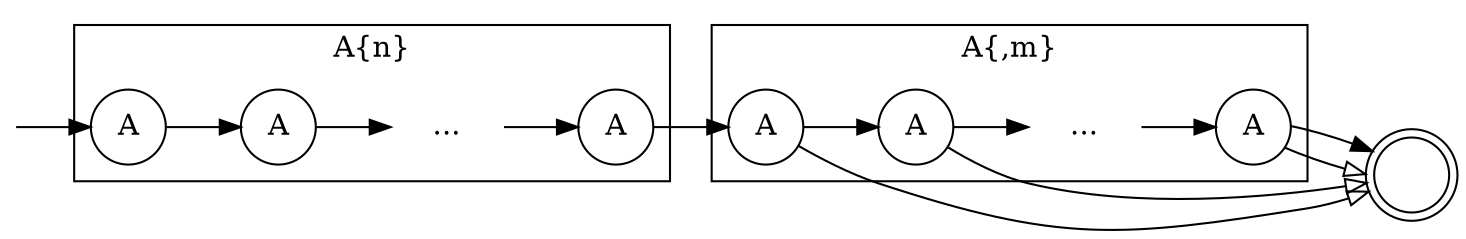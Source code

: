 digraph G {
  node [shape=circle, label=""]
  rankdir=LR
  
  init [label="", shape=point, style=invis]
  init -> A01
  
  subgraph cluster0 {
    rankdir=LR
    label="A{n}"
    
    A01 [label="A"]
    A02 [label="A"]
    A0n [label="A"]
    ellipse0 [label="...", shape=none]
    
    A01 -> A02 -> ellipse0 -> A0n
  }
  
  A0n -> A1
  
  subgraph cluster1 {
    label="A{,m}"
    
    A1 [label="A"]
    A2 [label=A]
    An [label=A]
    ellipse [label="...", shape=none]
    
    A1 -> A2 -> ellipse -> An
  }

  A1 -> accept [arrowhead=empty]
  A2 -> accept [arrowhead=empty]
  An -> accept [arrowhead=empty]
  An -> accept

  accept [label="", shape=doublecircle]
  
}
